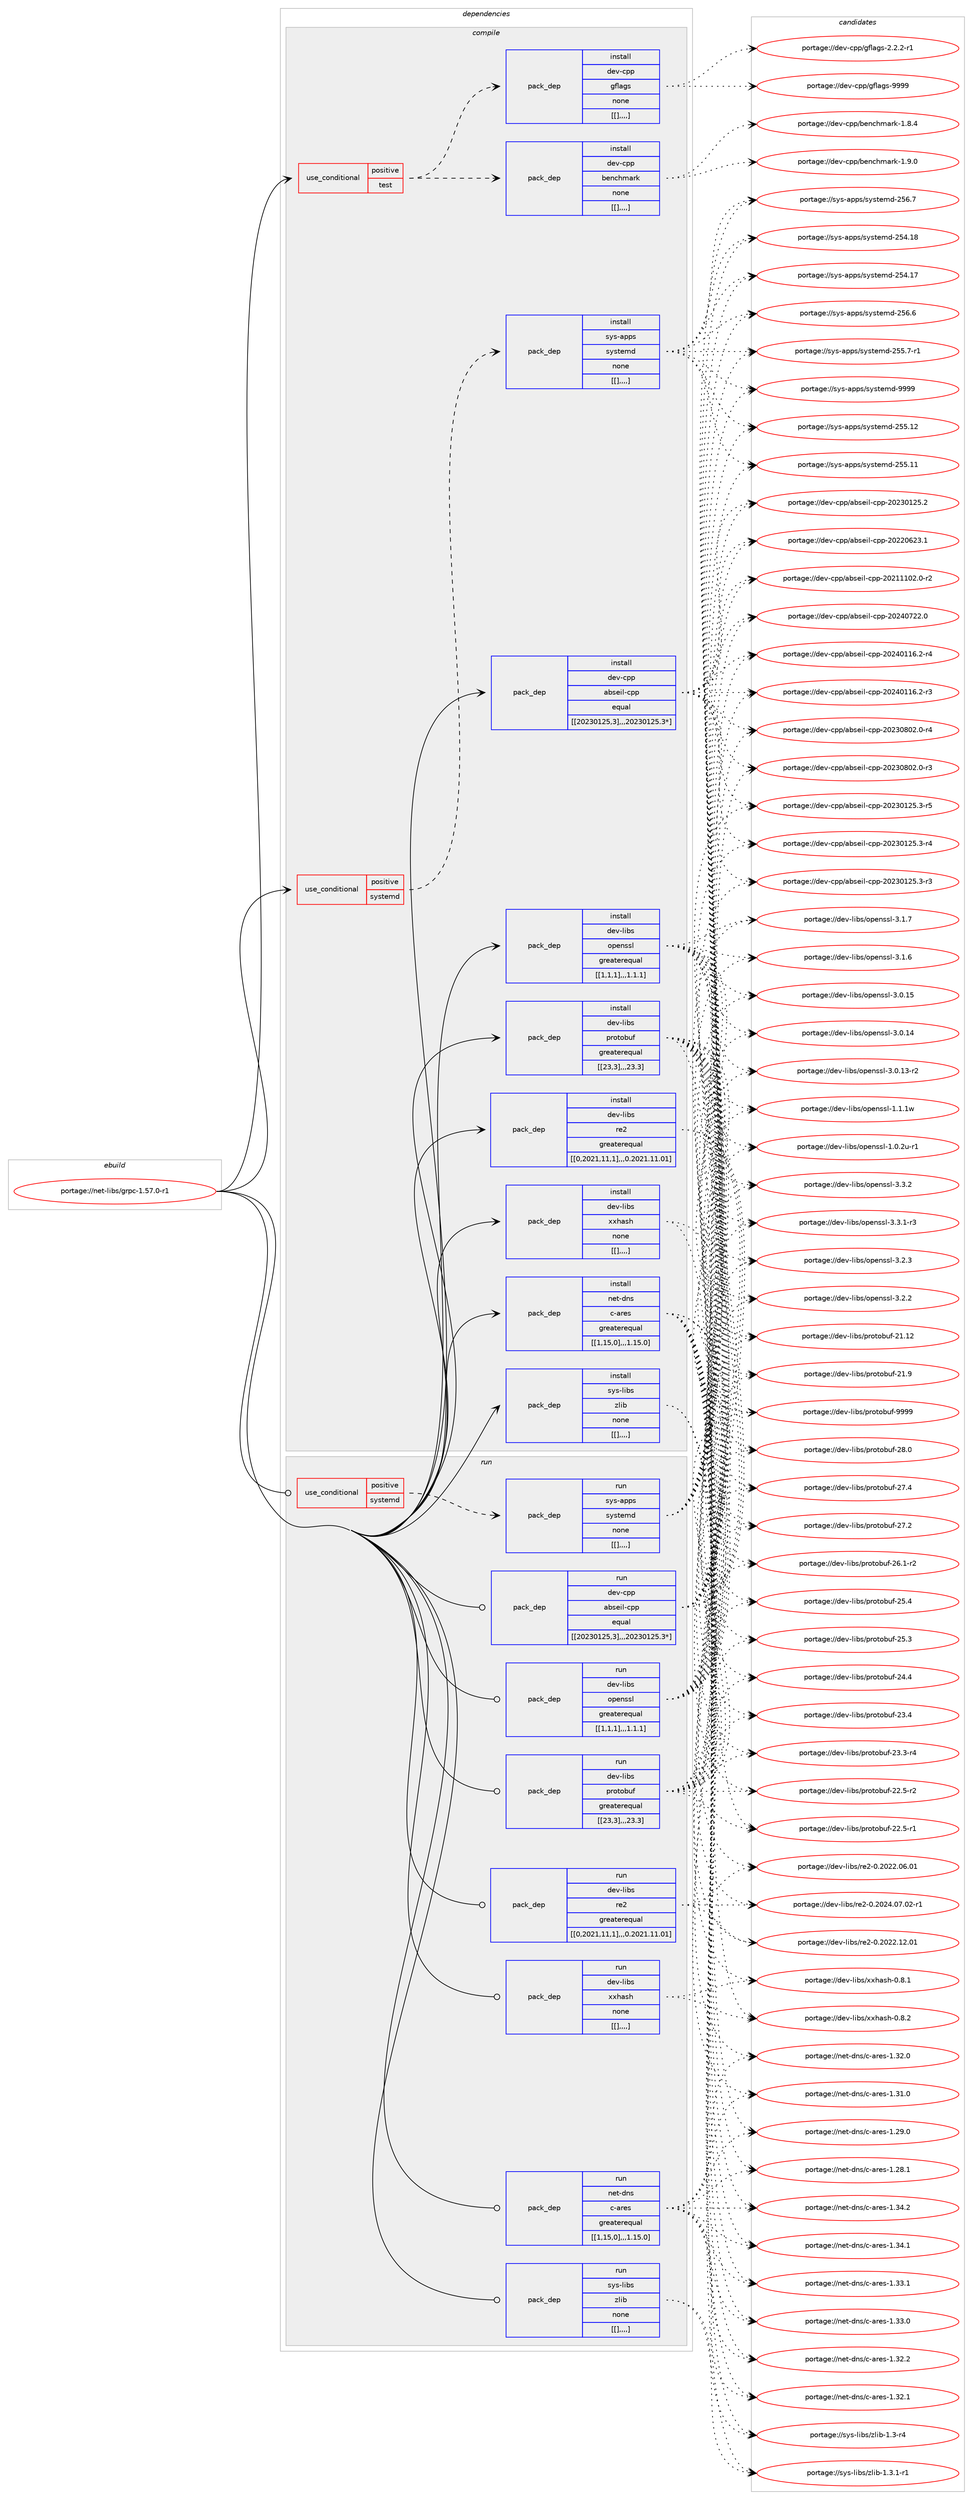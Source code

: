 digraph prolog {

# *************
# Graph options
# *************

newrank=true;
concentrate=true;
compound=true;
graph [rankdir=LR,fontname=Helvetica,fontsize=10,ranksep=1.5];#, ranksep=2.5, nodesep=0.2];
edge  [arrowhead=vee];
node  [fontname=Helvetica,fontsize=10];

# **********
# The ebuild
# **********

subgraph cluster_leftcol {
color=gray;
label=<<i>ebuild</i>>;
id [label="portage://net-libs/grpc-1.57.0-r1", color=red, width=4, href="../net-libs/grpc-1.57.0-r1.svg"];
}

# ****************
# The dependencies
# ****************

subgraph cluster_midcol {
color=gray;
label=<<i>dependencies</i>>;
subgraph cluster_compile {
fillcolor="#eeeeee";
style=filled;
label=<<i>compile</i>>;
subgraph cond100069 {
dependency382080 [label=<<TABLE BORDER="0" CELLBORDER="1" CELLSPACING="0" CELLPADDING="4"><TR><TD ROWSPAN="3" CELLPADDING="10">use_conditional</TD></TR><TR><TD>positive</TD></TR><TR><TD>systemd</TD></TR></TABLE>>, shape=none, color=red];
subgraph pack279091 {
dependency382136 [label=<<TABLE BORDER="0" CELLBORDER="1" CELLSPACING="0" CELLPADDING="4" WIDTH="220"><TR><TD ROWSPAN="6" CELLPADDING="30">pack_dep</TD></TR><TR><TD WIDTH="110">install</TD></TR><TR><TD>sys-apps</TD></TR><TR><TD>systemd</TD></TR><TR><TD>none</TD></TR><TR><TD>[[],,,,]</TD></TR></TABLE>>, shape=none, color=blue];
}
dependency382080:e -> dependency382136:w [weight=20,style="dashed",arrowhead="vee"];
}
id:e -> dependency382080:w [weight=20,style="solid",arrowhead="vee"];
subgraph cond100102 {
dependency382150 [label=<<TABLE BORDER="0" CELLBORDER="1" CELLSPACING="0" CELLPADDING="4"><TR><TD ROWSPAN="3" CELLPADDING="10">use_conditional</TD></TR><TR><TD>positive</TD></TR><TR><TD>test</TD></TR></TABLE>>, shape=none, color=red];
subgraph pack279125 {
dependency382181 [label=<<TABLE BORDER="0" CELLBORDER="1" CELLSPACING="0" CELLPADDING="4" WIDTH="220"><TR><TD ROWSPAN="6" CELLPADDING="30">pack_dep</TD></TR><TR><TD WIDTH="110">install</TD></TR><TR><TD>dev-cpp</TD></TR><TR><TD>benchmark</TD></TR><TR><TD>none</TD></TR><TR><TD>[[],,,,]</TD></TR></TABLE>>, shape=none, color=blue];
}
dependency382150:e -> dependency382181:w [weight=20,style="dashed",arrowhead="vee"];
subgraph pack279147 {
dependency382199 [label=<<TABLE BORDER="0" CELLBORDER="1" CELLSPACING="0" CELLPADDING="4" WIDTH="220"><TR><TD ROWSPAN="6" CELLPADDING="30">pack_dep</TD></TR><TR><TD WIDTH="110">install</TD></TR><TR><TD>dev-cpp</TD></TR><TR><TD>gflags</TD></TR><TR><TD>none</TD></TR><TR><TD>[[],,,,]</TD></TR></TABLE>>, shape=none, color=blue];
}
dependency382150:e -> dependency382199:w [weight=20,style="dashed",arrowhead="vee"];
}
id:e -> dependency382150:w [weight=20,style="solid",arrowhead="vee"];
subgraph pack279189 {
dependency382264 [label=<<TABLE BORDER="0" CELLBORDER="1" CELLSPACING="0" CELLPADDING="4" WIDTH="220"><TR><TD ROWSPAN="6" CELLPADDING="30">pack_dep</TD></TR><TR><TD WIDTH="110">install</TD></TR><TR><TD>dev-cpp</TD></TR><TR><TD>abseil-cpp</TD></TR><TR><TD>equal</TD></TR><TR><TD>[[20230125,3],,,20230125.3*]</TD></TR></TABLE>>, shape=none, color=blue];
}
id:e -> dependency382264:w [weight=20,style="solid",arrowhead="vee"];
subgraph pack279231 {
dependency382329 [label=<<TABLE BORDER="0" CELLBORDER="1" CELLSPACING="0" CELLPADDING="4" WIDTH="220"><TR><TD ROWSPAN="6" CELLPADDING="30">pack_dep</TD></TR><TR><TD WIDTH="110">install</TD></TR><TR><TD>dev-libs</TD></TR><TR><TD>openssl</TD></TR><TR><TD>greaterequal</TD></TR><TR><TD>[[1,1,1],,,1.1.1]</TD></TR></TABLE>>, shape=none, color=blue];
}
id:e -> dependency382329:w [weight=20,style="solid",arrowhead="vee"];
subgraph pack279257 {
dependency382349 [label=<<TABLE BORDER="0" CELLBORDER="1" CELLSPACING="0" CELLPADDING="4" WIDTH="220"><TR><TD ROWSPAN="6" CELLPADDING="30">pack_dep</TD></TR><TR><TD WIDTH="110">install</TD></TR><TR><TD>dev-libs</TD></TR><TR><TD>protobuf</TD></TR><TR><TD>greaterequal</TD></TR><TR><TD>[[23,3],,,23.3]</TD></TR></TABLE>>, shape=none, color=blue];
}
id:e -> dependency382349:w [weight=20,style="solid",arrowhead="vee"];
subgraph pack279260 {
dependency382353 [label=<<TABLE BORDER="0" CELLBORDER="1" CELLSPACING="0" CELLPADDING="4" WIDTH="220"><TR><TD ROWSPAN="6" CELLPADDING="30">pack_dep</TD></TR><TR><TD WIDTH="110">install</TD></TR><TR><TD>dev-libs</TD></TR><TR><TD>re2</TD></TR><TR><TD>greaterequal</TD></TR><TR><TD>[[0,2021,11,1],,,0.2021.11.01]</TD></TR></TABLE>>, shape=none, color=blue];
}
id:e -> dependency382353:w [weight=20,style="solid",arrowhead="vee"];
subgraph pack279275 {
dependency382378 [label=<<TABLE BORDER="0" CELLBORDER="1" CELLSPACING="0" CELLPADDING="4" WIDTH="220"><TR><TD ROWSPAN="6" CELLPADDING="30">pack_dep</TD></TR><TR><TD WIDTH="110">install</TD></TR><TR><TD>dev-libs</TD></TR><TR><TD>xxhash</TD></TR><TR><TD>none</TD></TR><TR><TD>[[],,,,]</TD></TR></TABLE>>, shape=none, color=blue];
}
id:e -> dependency382378:w [weight=20,style="solid",arrowhead="vee"];
subgraph pack279278 {
dependency382414 [label=<<TABLE BORDER="0" CELLBORDER="1" CELLSPACING="0" CELLPADDING="4" WIDTH="220"><TR><TD ROWSPAN="6" CELLPADDING="30">pack_dep</TD></TR><TR><TD WIDTH="110">install</TD></TR><TR><TD>net-dns</TD></TR><TR><TD>c-ares</TD></TR><TR><TD>greaterequal</TD></TR><TR><TD>[[1,15,0],,,1.15.0]</TD></TR></TABLE>>, shape=none, color=blue];
}
id:e -> dependency382414:w [weight=20,style="solid",arrowhead="vee"];
subgraph pack279306 {
dependency382463 [label=<<TABLE BORDER="0" CELLBORDER="1" CELLSPACING="0" CELLPADDING="4" WIDTH="220"><TR><TD ROWSPAN="6" CELLPADDING="30">pack_dep</TD></TR><TR><TD WIDTH="110">install</TD></TR><TR><TD>sys-libs</TD></TR><TR><TD>zlib</TD></TR><TR><TD>none</TD></TR><TR><TD>[[],,,,]</TD></TR></TABLE>>, shape=none, color=blue];
}
id:e -> dependency382463:w [weight=20,style="solid",arrowhead="vee"];
}
subgraph cluster_compileandrun {
fillcolor="#eeeeee";
style=filled;
label=<<i>compile and run</i>>;
}
subgraph cluster_run {
fillcolor="#eeeeee";
style=filled;
label=<<i>run</i>>;
subgraph cond100226 {
dependency382568 [label=<<TABLE BORDER="0" CELLBORDER="1" CELLSPACING="0" CELLPADDING="4"><TR><TD ROWSPAN="3" CELLPADDING="10">use_conditional</TD></TR><TR><TD>positive</TD></TR><TR><TD>systemd</TD></TR></TABLE>>, shape=none, color=red];
subgraph pack279409 {
dependency382571 [label=<<TABLE BORDER="0" CELLBORDER="1" CELLSPACING="0" CELLPADDING="4" WIDTH="220"><TR><TD ROWSPAN="6" CELLPADDING="30">pack_dep</TD></TR><TR><TD WIDTH="110">run</TD></TR><TR><TD>sys-apps</TD></TR><TR><TD>systemd</TD></TR><TR><TD>none</TD></TR><TR><TD>[[],,,,]</TD></TR></TABLE>>, shape=none, color=blue];
}
dependency382568:e -> dependency382571:w [weight=20,style="dashed",arrowhead="vee"];
}
id:e -> dependency382568:w [weight=20,style="solid",arrowhead="odot"];
subgraph pack279412 {
dependency382577 [label=<<TABLE BORDER="0" CELLBORDER="1" CELLSPACING="0" CELLPADDING="4" WIDTH="220"><TR><TD ROWSPAN="6" CELLPADDING="30">pack_dep</TD></TR><TR><TD WIDTH="110">run</TD></TR><TR><TD>dev-cpp</TD></TR><TR><TD>abseil-cpp</TD></TR><TR><TD>equal</TD></TR><TR><TD>[[20230125,3],,,20230125.3*]</TD></TR></TABLE>>, shape=none, color=blue];
}
id:e -> dependency382577:w [weight=20,style="solid",arrowhead="odot"];
subgraph pack279425 {
dependency382612 [label=<<TABLE BORDER="0" CELLBORDER="1" CELLSPACING="0" CELLPADDING="4" WIDTH="220"><TR><TD ROWSPAN="6" CELLPADDING="30">pack_dep</TD></TR><TR><TD WIDTH="110">run</TD></TR><TR><TD>dev-libs</TD></TR><TR><TD>openssl</TD></TR><TR><TD>greaterequal</TD></TR><TR><TD>[[1,1,1],,,1.1.1]</TD></TR></TABLE>>, shape=none, color=blue];
}
id:e -> dependency382612:w [weight=20,style="solid",arrowhead="odot"];
subgraph pack279453 {
dependency382635 [label=<<TABLE BORDER="0" CELLBORDER="1" CELLSPACING="0" CELLPADDING="4" WIDTH="220"><TR><TD ROWSPAN="6" CELLPADDING="30">pack_dep</TD></TR><TR><TD WIDTH="110">run</TD></TR><TR><TD>dev-libs</TD></TR><TR><TD>protobuf</TD></TR><TR><TD>greaterequal</TD></TR><TR><TD>[[23,3],,,23.3]</TD></TR></TABLE>>, shape=none, color=blue];
}
id:e -> dependency382635:w [weight=20,style="solid",arrowhead="odot"];
subgraph pack279476 {
dependency382696 [label=<<TABLE BORDER="0" CELLBORDER="1" CELLSPACING="0" CELLPADDING="4" WIDTH="220"><TR><TD ROWSPAN="6" CELLPADDING="30">pack_dep</TD></TR><TR><TD WIDTH="110">run</TD></TR><TR><TD>dev-libs</TD></TR><TR><TD>re2</TD></TR><TR><TD>greaterequal</TD></TR><TR><TD>[[0,2021,11,1],,,0.2021.11.01]</TD></TR></TABLE>>, shape=none, color=blue];
}
id:e -> dependency382696:w [weight=20,style="solid",arrowhead="odot"];
subgraph pack279511 {
dependency382733 [label=<<TABLE BORDER="0" CELLBORDER="1" CELLSPACING="0" CELLPADDING="4" WIDTH="220"><TR><TD ROWSPAN="6" CELLPADDING="30">pack_dep</TD></TR><TR><TD WIDTH="110">run</TD></TR><TR><TD>dev-libs</TD></TR><TR><TD>xxhash</TD></TR><TR><TD>none</TD></TR><TR><TD>[[],,,,]</TD></TR></TABLE>>, shape=none, color=blue];
}
id:e -> dependency382733:w [weight=20,style="solid",arrowhead="odot"];
subgraph pack279550 {
dependency382806 [label=<<TABLE BORDER="0" CELLBORDER="1" CELLSPACING="0" CELLPADDING="4" WIDTH="220"><TR><TD ROWSPAN="6" CELLPADDING="30">pack_dep</TD></TR><TR><TD WIDTH="110">run</TD></TR><TR><TD>net-dns</TD></TR><TR><TD>c-ares</TD></TR><TR><TD>greaterequal</TD></TR><TR><TD>[[1,15,0],,,1.15.0]</TD></TR></TABLE>>, shape=none, color=blue];
}
id:e -> dependency382806:w [weight=20,style="solid",arrowhead="odot"];
subgraph pack279588 {
dependency382843 [label=<<TABLE BORDER="0" CELLBORDER="1" CELLSPACING="0" CELLPADDING="4" WIDTH="220"><TR><TD ROWSPAN="6" CELLPADDING="30">pack_dep</TD></TR><TR><TD WIDTH="110">run</TD></TR><TR><TD>sys-libs</TD></TR><TR><TD>zlib</TD></TR><TR><TD>none</TD></TR><TR><TD>[[],,,,]</TD></TR></TABLE>>, shape=none, color=blue];
}
id:e -> dependency382843:w [weight=20,style="solid",arrowhead="odot"];
}
}

# **************
# The candidates
# **************

subgraph cluster_choices {
rank=same;
color=gray;
label=<<i>candidates</i>>;

subgraph choice278435 {
color=black;
nodesep=1;
choice1151211154597112112115471151211151161011091004557575757 [label="portage://sys-apps/systemd-9999", color=red, width=4,href="../sys-apps/systemd-9999.svg"];
choice115121115459711211211547115121115116101109100455053544655 [label="portage://sys-apps/systemd-256.7", color=red, width=4,href="../sys-apps/systemd-256.7.svg"];
choice115121115459711211211547115121115116101109100455053544654 [label="portage://sys-apps/systemd-256.6", color=red, width=4,href="../sys-apps/systemd-256.6.svg"];
choice11512111545971121121154711512111511610110910045505353464950 [label="portage://sys-apps/systemd-255.12", color=red, width=4,href="../sys-apps/systemd-255.12.svg"];
choice11512111545971121121154711512111511610110910045505353464949 [label="portage://sys-apps/systemd-255.11", color=red, width=4,href="../sys-apps/systemd-255.11.svg"];
choice1151211154597112112115471151211151161011091004550535346554511449 [label="portage://sys-apps/systemd-255.7-r1", color=red, width=4,href="../sys-apps/systemd-255.7-r1.svg"];
choice11512111545971121121154711512111511610110910045505352464956 [label="portage://sys-apps/systemd-254.18", color=red, width=4,href="../sys-apps/systemd-254.18.svg"];
choice11512111545971121121154711512111511610110910045505352464955 [label="portage://sys-apps/systemd-254.17", color=red, width=4,href="../sys-apps/systemd-254.17.svg"];
dependency382136:e -> choice1151211154597112112115471151211151161011091004557575757:w [style=dotted,weight="100"];
dependency382136:e -> choice115121115459711211211547115121115116101109100455053544655:w [style=dotted,weight="100"];
dependency382136:e -> choice115121115459711211211547115121115116101109100455053544654:w [style=dotted,weight="100"];
dependency382136:e -> choice11512111545971121121154711512111511610110910045505353464950:w [style=dotted,weight="100"];
dependency382136:e -> choice11512111545971121121154711512111511610110910045505353464949:w [style=dotted,weight="100"];
dependency382136:e -> choice1151211154597112112115471151211151161011091004550535346554511449:w [style=dotted,weight="100"];
dependency382136:e -> choice11512111545971121121154711512111511610110910045505352464956:w [style=dotted,weight="100"];
dependency382136:e -> choice11512111545971121121154711512111511610110910045505352464955:w [style=dotted,weight="100"];
}
subgraph choice278501 {
color=black;
nodesep=1;
choice100101118459911211247981011109910410997114107454946574648 [label="portage://dev-cpp/benchmark-1.9.0", color=red, width=4,href="../dev-cpp/benchmark-1.9.0.svg"];
choice100101118459911211247981011109910410997114107454946564652 [label="portage://dev-cpp/benchmark-1.8.4", color=red, width=4,href="../dev-cpp/benchmark-1.8.4.svg"];
dependency382181:e -> choice100101118459911211247981011109910410997114107454946574648:w [style=dotted,weight="100"];
dependency382181:e -> choice100101118459911211247981011109910410997114107454946564652:w [style=dotted,weight="100"];
}
subgraph choice278518 {
color=black;
nodesep=1;
choice100101118459911211247103102108971031154557575757 [label="portage://dev-cpp/gflags-9999", color=red, width=4,href="../dev-cpp/gflags-9999.svg"];
choice100101118459911211247103102108971031154550465046504511449 [label="portage://dev-cpp/gflags-2.2.2-r1", color=red, width=4,href="../dev-cpp/gflags-2.2.2-r1.svg"];
dependency382199:e -> choice100101118459911211247103102108971031154557575757:w [style=dotted,weight="100"];
dependency382199:e -> choice100101118459911211247103102108971031154550465046504511449:w [style=dotted,weight="100"];
}
subgraph choice278523 {
color=black;
nodesep=1;
choice100101118459911211247979811510110510845991121124550485052485550504648 [label="portage://dev-cpp/abseil-cpp-20240722.0", color=red, width=4,href="../dev-cpp/abseil-cpp-20240722.0.svg"];
choice1001011184599112112479798115101105108459911211245504850524849495446504511452 [label="portage://dev-cpp/abseil-cpp-20240116.2-r4", color=red, width=4,href="../dev-cpp/abseil-cpp-20240116.2-r4.svg"];
choice1001011184599112112479798115101105108459911211245504850524849495446504511451 [label="portage://dev-cpp/abseil-cpp-20240116.2-r3", color=red, width=4,href="../dev-cpp/abseil-cpp-20240116.2-r3.svg"];
choice1001011184599112112479798115101105108459911211245504850514856485046484511452 [label="portage://dev-cpp/abseil-cpp-20230802.0-r4", color=red, width=4,href="../dev-cpp/abseil-cpp-20230802.0-r4.svg"];
choice1001011184599112112479798115101105108459911211245504850514856485046484511451 [label="portage://dev-cpp/abseil-cpp-20230802.0-r3", color=red, width=4,href="../dev-cpp/abseil-cpp-20230802.0-r3.svg"];
choice1001011184599112112479798115101105108459911211245504850514849505346514511453 [label="portage://dev-cpp/abseil-cpp-20230125.3-r5", color=red, width=4,href="../dev-cpp/abseil-cpp-20230125.3-r5.svg"];
choice1001011184599112112479798115101105108459911211245504850514849505346514511452 [label="portage://dev-cpp/abseil-cpp-20230125.3-r4", color=red, width=4,href="../dev-cpp/abseil-cpp-20230125.3-r4.svg"];
choice1001011184599112112479798115101105108459911211245504850514849505346514511451 [label="portage://dev-cpp/abseil-cpp-20230125.3-r3", color=red, width=4,href="../dev-cpp/abseil-cpp-20230125.3-r3.svg"];
choice100101118459911211247979811510110510845991121124550485051484950534650 [label="portage://dev-cpp/abseil-cpp-20230125.2", color=red, width=4,href="../dev-cpp/abseil-cpp-20230125.2.svg"];
choice100101118459911211247979811510110510845991121124550485050485450514649 [label="portage://dev-cpp/abseil-cpp-20220623.1", color=red, width=4,href="../dev-cpp/abseil-cpp-20220623.1.svg"];
choice1001011184599112112479798115101105108459911211245504850494949485046484511450 [label="portage://dev-cpp/abseil-cpp-20211102.0-r2", color=red, width=4,href="../dev-cpp/abseil-cpp-20211102.0-r2.svg"];
dependency382264:e -> choice100101118459911211247979811510110510845991121124550485052485550504648:w [style=dotted,weight="100"];
dependency382264:e -> choice1001011184599112112479798115101105108459911211245504850524849495446504511452:w [style=dotted,weight="100"];
dependency382264:e -> choice1001011184599112112479798115101105108459911211245504850524849495446504511451:w [style=dotted,weight="100"];
dependency382264:e -> choice1001011184599112112479798115101105108459911211245504850514856485046484511452:w [style=dotted,weight="100"];
dependency382264:e -> choice1001011184599112112479798115101105108459911211245504850514856485046484511451:w [style=dotted,weight="100"];
dependency382264:e -> choice1001011184599112112479798115101105108459911211245504850514849505346514511453:w [style=dotted,weight="100"];
dependency382264:e -> choice1001011184599112112479798115101105108459911211245504850514849505346514511452:w [style=dotted,weight="100"];
dependency382264:e -> choice1001011184599112112479798115101105108459911211245504850514849505346514511451:w [style=dotted,weight="100"];
dependency382264:e -> choice100101118459911211247979811510110510845991121124550485051484950534650:w [style=dotted,weight="100"];
dependency382264:e -> choice100101118459911211247979811510110510845991121124550485050485450514649:w [style=dotted,weight="100"];
dependency382264:e -> choice1001011184599112112479798115101105108459911211245504850494949485046484511450:w [style=dotted,weight="100"];
}
subgraph choice278634 {
color=black;
nodesep=1;
choice100101118451081059811547111112101110115115108455146514650 [label="portage://dev-libs/openssl-3.3.2", color=red, width=4,href="../dev-libs/openssl-3.3.2.svg"];
choice1001011184510810598115471111121011101151151084551465146494511451 [label="portage://dev-libs/openssl-3.3.1-r3", color=red, width=4,href="../dev-libs/openssl-3.3.1-r3.svg"];
choice100101118451081059811547111112101110115115108455146504651 [label="portage://dev-libs/openssl-3.2.3", color=red, width=4,href="../dev-libs/openssl-3.2.3.svg"];
choice100101118451081059811547111112101110115115108455146504650 [label="portage://dev-libs/openssl-3.2.2", color=red, width=4,href="../dev-libs/openssl-3.2.2.svg"];
choice100101118451081059811547111112101110115115108455146494655 [label="portage://dev-libs/openssl-3.1.7", color=red, width=4,href="../dev-libs/openssl-3.1.7.svg"];
choice100101118451081059811547111112101110115115108455146494654 [label="portage://dev-libs/openssl-3.1.6", color=red, width=4,href="../dev-libs/openssl-3.1.6.svg"];
choice10010111845108105981154711111210111011511510845514648464953 [label="portage://dev-libs/openssl-3.0.15", color=red, width=4,href="../dev-libs/openssl-3.0.15.svg"];
choice10010111845108105981154711111210111011511510845514648464952 [label="portage://dev-libs/openssl-3.0.14", color=red, width=4,href="../dev-libs/openssl-3.0.14.svg"];
choice100101118451081059811547111112101110115115108455146484649514511450 [label="portage://dev-libs/openssl-3.0.13-r2", color=red, width=4,href="../dev-libs/openssl-3.0.13-r2.svg"];
choice100101118451081059811547111112101110115115108454946494649119 [label="portage://dev-libs/openssl-1.1.1w", color=red, width=4,href="../dev-libs/openssl-1.1.1w.svg"];
choice1001011184510810598115471111121011101151151084549464846501174511449 [label="portage://dev-libs/openssl-1.0.2u-r1", color=red, width=4,href="../dev-libs/openssl-1.0.2u-r1.svg"];
dependency382329:e -> choice100101118451081059811547111112101110115115108455146514650:w [style=dotted,weight="100"];
dependency382329:e -> choice1001011184510810598115471111121011101151151084551465146494511451:w [style=dotted,weight="100"];
dependency382329:e -> choice100101118451081059811547111112101110115115108455146504651:w [style=dotted,weight="100"];
dependency382329:e -> choice100101118451081059811547111112101110115115108455146504650:w [style=dotted,weight="100"];
dependency382329:e -> choice100101118451081059811547111112101110115115108455146494655:w [style=dotted,weight="100"];
dependency382329:e -> choice100101118451081059811547111112101110115115108455146494654:w [style=dotted,weight="100"];
dependency382329:e -> choice10010111845108105981154711111210111011511510845514648464953:w [style=dotted,weight="100"];
dependency382329:e -> choice10010111845108105981154711111210111011511510845514648464952:w [style=dotted,weight="100"];
dependency382329:e -> choice100101118451081059811547111112101110115115108455146484649514511450:w [style=dotted,weight="100"];
dependency382329:e -> choice100101118451081059811547111112101110115115108454946494649119:w [style=dotted,weight="100"];
dependency382329:e -> choice1001011184510810598115471111121011101151151084549464846501174511449:w [style=dotted,weight="100"];
}
subgraph choice278669 {
color=black;
nodesep=1;
choice100101118451081059811547112114111116111981171024557575757 [label="portage://dev-libs/protobuf-9999", color=red, width=4,href="../dev-libs/protobuf-9999.svg"];
choice100101118451081059811547112114111116111981171024550564648 [label="portage://dev-libs/protobuf-28.0", color=red, width=4,href="../dev-libs/protobuf-28.0.svg"];
choice100101118451081059811547112114111116111981171024550554652 [label="portage://dev-libs/protobuf-27.4", color=red, width=4,href="../dev-libs/protobuf-27.4.svg"];
choice100101118451081059811547112114111116111981171024550554650 [label="portage://dev-libs/protobuf-27.2", color=red, width=4,href="../dev-libs/protobuf-27.2.svg"];
choice1001011184510810598115471121141111161119811710245505446494511450 [label="portage://dev-libs/protobuf-26.1-r2", color=red, width=4,href="../dev-libs/protobuf-26.1-r2.svg"];
choice100101118451081059811547112114111116111981171024550534652 [label="portage://dev-libs/protobuf-25.4", color=red, width=4,href="../dev-libs/protobuf-25.4.svg"];
choice100101118451081059811547112114111116111981171024550534651 [label="portage://dev-libs/protobuf-25.3", color=red, width=4,href="../dev-libs/protobuf-25.3.svg"];
choice100101118451081059811547112114111116111981171024550524652 [label="portage://dev-libs/protobuf-24.4", color=red, width=4,href="../dev-libs/protobuf-24.4.svg"];
choice100101118451081059811547112114111116111981171024550514652 [label="portage://dev-libs/protobuf-23.4", color=red, width=4,href="../dev-libs/protobuf-23.4.svg"];
choice1001011184510810598115471121141111161119811710245505146514511452 [label="portage://dev-libs/protobuf-23.3-r4", color=red, width=4,href="../dev-libs/protobuf-23.3-r4.svg"];
choice1001011184510810598115471121141111161119811710245505046534511450 [label="portage://dev-libs/protobuf-22.5-r2", color=red, width=4,href="../dev-libs/protobuf-22.5-r2.svg"];
choice1001011184510810598115471121141111161119811710245505046534511449 [label="portage://dev-libs/protobuf-22.5-r1", color=red, width=4,href="../dev-libs/protobuf-22.5-r1.svg"];
choice10010111845108105981154711211411111611198117102455049464950 [label="portage://dev-libs/protobuf-21.12", color=red, width=4,href="../dev-libs/protobuf-21.12.svg"];
choice100101118451081059811547112114111116111981171024550494657 [label="portage://dev-libs/protobuf-21.9", color=red, width=4,href="../dev-libs/protobuf-21.9.svg"];
dependency382349:e -> choice100101118451081059811547112114111116111981171024557575757:w [style=dotted,weight="100"];
dependency382349:e -> choice100101118451081059811547112114111116111981171024550564648:w [style=dotted,weight="100"];
dependency382349:e -> choice100101118451081059811547112114111116111981171024550554652:w [style=dotted,weight="100"];
dependency382349:e -> choice100101118451081059811547112114111116111981171024550554650:w [style=dotted,weight="100"];
dependency382349:e -> choice1001011184510810598115471121141111161119811710245505446494511450:w [style=dotted,weight="100"];
dependency382349:e -> choice100101118451081059811547112114111116111981171024550534652:w [style=dotted,weight="100"];
dependency382349:e -> choice100101118451081059811547112114111116111981171024550534651:w [style=dotted,weight="100"];
dependency382349:e -> choice100101118451081059811547112114111116111981171024550524652:w [style=dotted,weight="100"];
dependency382349:e -> choice100101118451081059811547112114111116111981171024550514652:w [style=dotted,weight="100"];
dependency382349:e -> choice1001011184510810598115471121141111161119811710245505146514511452:w [style=dotted,weight="100"];
dependency382349:e -> choice1001011184510810598115471121141111161119811710245505046534511450:w [style=dotted,weight="100"];
dependency382349:e -> choice1001011184510810598115471121141111161119811710245505046534511449:w [style=dotted,weight="100"];
dependency382349:e -> choice10010111845108105981154711211411111611198117102455049464950:w [style=dotted,weight="100"];
dependency382349:e -> choice100101118451081059811547112114111116111981171024550494657:w [style=dotted,weight="100"];
}
subgraph choice278698 {
color=black;
nodesep=1;
choice10010111845108105981154711410150454846504850524648554648504511449 [label="portage://dev-libs/re2-0.2024.07.02-r1", color=red, width=4,href="../dev-libs/re2-0.2024.07.02-r1.svg"];
choice1001011184510810598115471141015045484650485050464950464849 [label="portage://dev-libs/re2-0.2022.12.01", color=red, width=4,href="../dev-libs/re2-0.2022.12.01.svg"];
choice1001011184510810598115471141015045484650485050464854464849 [label="portage://dev-libs/re2-0.2022.06.01", color=red, width=4,href="../dev-libs/re2-0.2022.06.01.svg"];
dependency382353:e -> choice10010111845108105981154711410150454846504850524648554648504511449:w [style=dotted,weight="100"];
dependency382353:e -> choice1001011184510810598115471141015045484650485050464950464849:w [style=dotted,weight="100"];
dependency382353:e -> choice1001011184510810598115471141015045484650485050464854464849:w [style=dotted,weight="100"];
}
subgraph choice278711 {
color=black;
nodesep=1;
choice10010111845108105981154712012010497115104454846564650 [label="portage://dev-libs/xxhash-0.8.2", color=red, width=4,href="../dev-libs/xxhash-0.8.2.svg"];
choice10010111845108105981154712012010497115104454846564649 [label="portage://dev-libs/xxhash-0.8.1", color=red, width=4,href="../dev-libs/xxhash-0.8.1.svg"];
dependency382378:e -> choice10010111845108105981154712012010497115104454846564650:w [style=dotted,weight="100"];
dependency382378:e -> choice10010111845108105981154712012010497115104454846564649:w [style=dotted,weight="100"];
}
subgraph choice278737 {
color=black;
nodesep=1;
choice110101116451001101154799459711410111545494651524650 [label="portage://net-dns/c-ares-1.34.2", color=red, width=4,href="../net-dns/c-ares-1.34.2.svg"];
choice110101116451001101154799459711410111545494651524649 [label="portage://net-dns/c-ares-1.34.1", color=red, width=4,href="../net-dns/c-ares-1.34.1.svg"];
choice110101116451001101154799459711410111545494651514649 [label="portage://net-dns/c-ares-1.33.1", color=red, width=4,href="../net-dns/c-ares-1.33.1.svg"];
choice110101116451001101154799459711410111545494651514648 [label="portage://net-dns/c-ares-1.33.0", color=red, width=4,href="../net-dns/c-ares-1.33.0.svg"];
choice110101116451001101154799459711410111545494651504650 [label="portage://net-dns/c-ares-1.32.2", color=red, width=4,href="../net-dns/c-ares-1.32.2.svg"];
choice110101116451001101154799459711410111545494651504649 [label="portage://net-dns/c-ares-1.32.1", color=red, width=4,href="../net-dns/c-ares-1.32.1.svg"];
choice110101116451001101154799459711410111545494651504648 [label="portage://net-dns/c-ares-1.32.0", color=red, width=4,href="../net-dns/c-ares-1.32.0.svg"];
choice110101116451001101154799459711410111545494651494648 [label="portage://net-dns/c-ares-1.31.0", color=red, width=4,href="../net-dns/c-ares-1.31.0.svg"];
choice110101116451001101154799459711410111545494650574648 [label="portage://net-dns/c-ares-1.29.0", color=red, width=4,href="../net-dns/c-ares-1.29.0.svg"];
choice110101116451001101154799459711410111545494650564649 [label="portage://net-dns/c-ares-1.28.1", color=red, width=4,href="../net-dns/c-ares-1.28.1.svg"];
dependency382414:e -> choice110101116451001101154799459711410111545494651524650:w [style=dotted,weight="100"];
dependency382414:e -> choice110101116451001101154799459711410111545494651524649:w [style=dotted,weight="100"];
dependency382414:e -> choice110101116451001101154799459711410111545494651514649:w [style=dotted,weight="100"];
dependency382414:e -> choice110101116451001101154799459711410111545494651514648:w [style=dotted,weight="100"];
dependency382414:e -> choice110101116451001101154799459711410111545494651504650:w [style=dotted,weight="100"];
dependency382414:e -> choice110101116451001101154799459711410111545494651504649:w [style=dotted,weight="100"];
dependency382414:e -> choice110101116451001101154799459711410111545494651504648:w [style=dotted,weight="100"];
dependency382414:e -> choice110101116451001101154799459711410111545494651494648:w [style=dotted,weight="100"];
dependency382414:e -> choice110101116451001101154799459711410111545494650574648:w [style=dotted,weight="100"];
dependency382414:e -> choice110101116451001101154799459711410111545494650564649:w [style=dotted,weight="100"];
}
subgraph choice278754 {
color=black;
nodesep=1;
choice115121115451081059811547122108105984549465146494511449 [label="portage://sys-libs/zlib-1.3.1-r1", color=red, width=4,href="../sys-libs/zlib-1.3.1-r1.svg"];
choice11512111545108105981154712210810598454946514511452 [label="portage://sys-libs/zlib-1.3-r4", color=red, width=4,href="../sys-libs/zlib-1.3-r4.svg"];
dependency382463:e -> choice115121115451081059811547122108105984549465146494511449:w [style=dotted,weight="100"];
dependency382463:e -> choice11512111545108105981154712210810598454946514511452:w [style=dotted,weight="100"];
}
subgraph choice278768 {
color=black;
nodesep=1;
choice1151211154597112112115471151211151161011091004557575757 [label="portage://sys-apps/systemd-9999", color=red, width=4,href="../sys-apps/systemd-9999.svg"];
choice115121115459711211211547115121115116101109100455053544655 [label="portage://sys-apps/systemd-256.7", color=red, width=4,href="../sys-apps/systemd-256.7.svg"];
choice115121115459711211211547115121115116101109100455053544654 [label="portage://sys-apps/systemd-256.6", color=red, width=4,href="../sys-apps/systemd-256.6.svg"];
choice11512111545971121121154711512111511610110910045505353464950 [label="portage://sys-apps/systemd-255.12", color=red, width=4,href="../sys-apps/systemd-255.12.svg"];
choice11512111545971121121154711512111511610110910045505353464949 [label="portage://sys-apps/systemd-255.11", color=red, width=4,href="../sys-apps/systemd-255.11.svg"];
choice1151211154597112112115471151211151161011091004550535346554511449 [label="portage://sys-apps/systemd-255.7-r1", color=red, width=4,href="../sys-apps/systemd-255.7-r1.svg"];
choice11512111545971121121154711512111511610110910045505352464956 [label="portage://sys-apps/systemd-254.18", color=red, width=4,href="../sys-apps/systemd-254.18.svg"];
choice11512111545971121121154711512111511610110910045505352464955 [label="portage://sys-apps/systemd-254.17", color=red, width=4,href="../sys-apps/systemd-254.17.svg"];
dependency382571:e -> choice1151211154597112112115471151211151161011091004557575757:w [style=dotted,weight="100"];
dependency382571:e -> choice115121115459711211211547115121115116101109100455053544655:w [style=dotted,weight="100"];
dependency382571:e -> choice115121115459711211211547115121115116101109100455053544654:w [style=dotted,weight="100"];
dependency382571:e -> choice11512111545971121121154711512111511610110910045505353464950:w [style=dotted,weight="100"];
dependency382571:e -> choice11512111545971121121154711512111511610110910045505353464949:w [style=dotted,weight="100"];
dependency382571:e -> choice1151211154597112112115471151211151161011091004550535346554511449:w [style=dotted,weight="100"];
dependency382571:e -> choice11512111545971121121154711512111511610110910045505352464956:w [style=dotted,weight="100"];
dependency382571:e -> choice11512111545971121121154711512111511610110910045505352464955:w [style=dotted,weight="100"];
}
subgraph choice278776 {
color=black;
nodesep=1;
choice100101118459911211247979811510110510845991121124550485052485550504648 [label="portage://dev-cpp/abseil-cpp-20240722.0", color=red, width=4,href="../dev-cpp/abseil-cpp-20240722.0.svg"];
choice1001011184599112112479798115101105108459911211245504850524849495446504511452 [label="portage://dev-cpp/abseil-cpp-20240116.2-r4", color=red, width=4,href="../dev-cpp/abseil-cpp-20240116.2-r4.svg"];
choice1001011184599112112479798115101105108459911211245504850524849495446504511451 [label="portage://dev-cpp/abseil-cpp-20240116.2-r3", color=red, width=4,href="../dev-cpp/abseil-cpp-20240116.2-r3.svg"];
choice1001011184599112112479798115101105108459911211245504850514856485046484511452 [label="portage://dev-cpp/abseil-cpp-20230802.0-r4", color=red, width=4,href="../dev-cpp/abseil-cpp-20230802.0-r4.svg"];
choice1001011184599112112479798115101105108459911211245504850514856485046484511451 [label="portage://dev-cpp/abseil-cpp-20230802.0-r3", color=red, width=4,href="../dev-cpp/abseil-cpp-20230802.0-r3.svg"];
choice1001011184599112112479798115101105108459911211245504850514849505346514511453 [label="portage://dev-cpp/abseil-cpp-20230125.3-r5", color=red, width=4,href="../dev-cpp/abseil-cpp-20230125.3-r5.svg"];
choice1001011184599112112479798115101105108459911211245504850514849505346514511452 [label="portage://dev-cpp/abseil-cpp-20230125.3-r4", color=red, width=4,href="../dev-cpp/abseil-cpp-20230125.3-r4.svg"];
choice1001011184599112112479798115101105108459911211245504850514849505346514511451 [label="portage://dev-cpp/abseil-cpp-20230125.3-r3", color=red, width=4,href="../dev-cpp/abseil-cpp-20230125.3-r3.svg"];
choice100101118459911211247979811510110510845991121124550485051484950534650 [label="portage://dev-cpp/abseil-cpp-20230125.2", color=red, width=4,href="../dev-cpp/abseil-cpp-20230125.2.svg"];
choice100101118459911211247979811510110510845991121124550485050485450514649 [label="portage://dev-cpp/abseil-cpp-20220623.1", color=red, width=4,href="../dev-cpp/abseil-cpp-20220623.1.svg"];
choice1001011184599112112479798115101105108459911211245504850494949485046484511450 [label="portage://dev-cpp/abseil-cpp-20211102.0-r2", color=red, width=4,href="../dev-cpp/abseil-cpp-20211102.0-r2.svg"];
dependency382577:e -> choice100101118459911211247979811510110510845991121124550485052485550504648:w [style=dotted,weight="100"];
dependency382577:e -> choice1001011184599112112479798115101105108459911211245504850524849495446504511452:w [style=dotted,weight="100"];
dependency382577:e -> choice1001011184599112112479798115101105108459911211245504850524849495446504511451:w [style=dotted,weight="100"];
dependency382577:e -> choice1001011184599112112479798115101105108459911211245504850514856485046484511452:w [style=dotted,weight="100"];
dependency382577:e -> choice1001011184599112112479798115101105108459911211245504850514856485046484511451:w [style=dotted,weight="100"];
dependency382577:e -> choice1001011184599112112479798115101105108459911211245504850514849505346514511453:w [style=dotted,weight="100"];
dependency382577:e -> choice1001011184599112112479798115101105108459911211245504850514849505346514511452:w [style=dotted,weight="100"];
dependency382577:e -> choice1001011184599112112479798115101105108459911211245504850514849505346514511451:w [style=dotted,weight="100"];
dependency382577:e -> choice100101118459911211247979811510110510845991121124550485051484950534650:w [style=dotted,weight="100"];
dependency382577:e -> choice100101118459911211247979811510110510845991121124550485050485450514649:w [style=dotted,weight="100"];
dependency382577:e -> choice1001011184599112112479798115101105108459911211245504850494949485046484511450:w [style=dotted,weight="100"];
}
subgraph choice278792 {
color=black;
nodesep=1;
choice100101118451081059811547111112101110115115108455146514650 [label="portage://dev-libs/openssl-3.3.2", color=red, width=4,href="../dev-libs/openssl-3.3.2.svg"];
choice1001011184510810598115471111121011101151151084551465146494511451 [label="portage://dev-libs/openssl-3.3.1-r3", color=red, width=4,href="../dev-libs/openssl-3.3.1-r3.svg"];
choice100101118451081059811547111112101110115115108455146504651 [label="portage://dev-libs/openssl-3.2.3", color=red, width=4,href="../dev-libs/openssl-3.2.3.svg"];
choice100101118451081059811547111112101110115115108455146504650 [label="portage://dev-libs/openssl-3.2.2", color=red, width=4,href="../dev-libs/openssl-3.2.2.svg"];
choice100101118451081059811547111112101110115115108455146494655 [label="portage://dev-libs/openssl-3.1.7", color=red, width=4,href="../dev-libs/openssl-3.1.7.svg"];
choice100101118451081059811547111112101110115115108455146494654 [label="portage://dev-libs/openssl-3.1.6", color=red, width=4,href="../dev-libs/openssl-3.1.6.svg"];
choice10010111845108105981154711111210111011511510845514648464953 [label="portage://dev-libs/openssl-3.0.15", color=red, width=4,href="../dev-libs/openssl-3.0.15.svg"];
choice10010111845108105981154711111210111011511510845514648464952 [label="portage://dev-libs/openssl-3.0.14", color=red, width=4,href="../dev-libs/openssl-3.0.14.svg"];
choice100101118451081059811547111112101110115115108455146484649514511450 [label="portage://dev-libs/openssl-3.0.13-r2", color=red, width=4,href="../dev-libs/openssl-3.0.13-r2.svg"];
choice100101118451081059811547111112101110115115108454946494649119 [label="portage://dev-libs/openssl-1.1.1w", color=red, width=4,href="../dev-libs/openssl-1.1.1w.svg"];
choice1001011184510810598115471111121011101151151084549464846501174511449 [label="portage://dev-libs/openssl-1.0.2u-r1", color=red, width=4,href="../dev-libs/openssl-1.0.2u-r1.svg"];
dependency382612:e -> choice100101118451081059811547111112101110115115108455146514650:w [style=dotted,weight="100"];
dependency382612:e -> choice1001011184510810598115471111121011101151151084551465146494511451:w [style=dotted,weight="100"];
dependency382612:e -> choice100101118451081059811547111112101110115115108455146504651:w [style=dotted,weight="100"];
dependency382612:e -> choice100101118451081059811547111112101110115115108455146504650:w [style=dotted,weight="100"];
dependency382612:e -> choice100101118451081059811547111112101110115115108455146494655:w [style=dotted,weight="100"];
dependency382612:e -> choice100101118451081059811547111112101110115115108455146494654:w [style=dotted,weight="100"];
dependency382612:e -> choice10010111845108105981154711111210111011511510845514648464953:w [style=dotted,weight="100"];
dependency382612:e -> choice10010111845108105981154711111210111011511510845514648464952:w [style=dotted,weight="100"];
dependency382612:e -> choice100101118451081059811547111112101110115115108455146484649514511450:w [style=dotted,weight="100"];
dependency382612:e -> choice100101118451081059811547111112101110115115108454946494649119:w [style=dotted,weight="100"];
dependency382612:e -> choice1001011184510810598115471111121011101151151084549464846501174511449:w [style=dotted,weight="100"];
}
subgraph choice278818 {
color=black;
nodesep=1;
choice100101118451081059811547112114111116111981171024557575757 [label="portage://dev-libs/protobuf-9999", color=red, width=4,href="../dev-libs/protobuf-9999.svg"];
choice100101118451081059811547112114111116111981171024550564648 [label="portage://dev-libs/protobuf-28.0", color=red, width=4,href="../dev-libs/protobuf-28.0.svg"];
choice100101118451081059811547112114111116111981171024550554652 [label="portage://dev-libs/protobuf-27.4", color=red, width=4,href="../dev-libs/protobuf-27.4.svg"];
choice100101118451081059811547112114111116111981171024550554650 [label="portage://dev-libs/protobuf-27.2", color=red, width=4,href="../dev-libs/protobuf-27.2.svg"];
choice1001011184510810598115471121141111161119811710245505446494511450 [label="portage://dev-libs/protobuf-26.1-r2", color=red, width=4,href="../dev-libs/protobuf-26.1-r2.svg"];
choice100101118451081059811547112114111116111981171024550534652 [label="portage://dev-libs/protobuf-25.4", color=red, width=4,href="../dev-libs/protobuf-25.4.svg"];
choice100101118451081059811547112114111116111981171024550534651 [label="portage://dev-libs/protobuf-25.3", color=red, width=4,href="../dev-libs/protobuf-25.3.svg"];
choice100101118451081059811547112114111116111981171024550524652 [label="portage://dev-libs/protobuf-24.4", color=red, width=4,href="../dev-libs/protobuf-24.4.svg"];
choice100101118451081059811547112114111116111981171024550514652 [label="portage://dev-libs/protobuf-23.4", color=red, width=4,href="../dev-libs/protobuf-23.4.svg"];
choice1001011184510810598115471121141111161119811710245505146514511452 [label="portage://dev-libs/protobuf-23.3-r4", color=red, width=4,href="../dev-libs/protobuf-23.3-r4.svg"];
choice1001011184510810598115471121141111161119811710245505046534511450 [label="portage://dev-libs/protobuf-22.5-r2", color=red, width=4,href="../dev-libs/protobuf-22.5-r2.svg"];
choice1001011184510810598115471121141111161119811710245505046534511449 [label="portage://dev-libs/protobuf-22.5-r1", color=red, width=4,href="../dev-libs/protobuf-22.5-r1.svg"];
choice10010111845108105981154711211411111611198117102455049464950 [label="portage://dev-libs/protobuf-21.12", color=red, width=4,href="../dev-libs/protobuf-21.12.svg"];
choice100101118451081059811547112114111116111981171024550494657 [label="portage://dev-libs/protobuf-21.9", color=red, width=4,href="../dev-libs/protobuf-21.9.svg"];
dependency382635:e -> choice100101118451081059811547112114111116111981171024557575757:w [style=dotted,weight="100"];
dependency382635:e -> choice100101118451081059811547112114111116111981171024550564648:w [style=dotted,weight="100"];
dependency382635:e -> choice100101118451081059811547112114111116111981171024550554652:w [style=dotted,weight="100"];
dependency382635:e -> choice100101118451081059811547112114111116111981171024550554650:w [style=dotted,weight="100"];
dependency382635:e -> choice1001011184510810598115471121141111161119811710245505446494511450:w [style=dotted,weight="100"];
dependency382635:e -> choice100101118451081059811547112114111116111981171024550534652:w [style=dotted,weight="100"];
dependency382635:e -> choice100101118451081059811547112114111116111981171024550534651:w [style=dotted,weight="100"];
dependency382635:e -> choice100101118451081059811547112114111116111981171024550524652:w [style=dotted,weight="100"];
dependency382635:e -> choice100101118451081059811547112114111116111981171024550514652:w [style=dotted,weight="100"];
dependency382635:e -> choice1001011184510810598115471121141111161119811710245505146514511452:w [style=dotted,weight="100"];
dependency382635:e -> choice1001011184510810598115471121141111161119811710245505046534511450:w [style=dotted,weight="100"];
dependency382635:e -> choice1001011184510810598115471121141111161119811710245505046534511449:w [style=dotted,weight="100"];
dependency382635:e -> choice10010111845108105981154711211411111611198117102455049464950:w [style=dotted,weight="100"];
dependency382635:e -> choice100101118451081059811547112114111116111981171024550494657:w [style=dotted,weight="100"];
}
subgraph choice278850 {
color=black;
nodesep=1;
choice10010111845108105981154711410150454846504850524648554648504511449 [label="portage://dev-libs/re2-0.2024.07.02-r1", color=red, width=4,href="../dev-libs/re2-0.2024.07.02-r1.svg"];
choice1001011184510810598115471141015045484650485050464950464849 [label="portage://dev-libs/re2-0.2022.12.01", color=red, width=4,href="../dev-libs/re2-0.2022.12.01.svg"];
choice1001011184510810598115471141015045484650485050464854464849 [label="portage://dev-libs/re2-0.2022.06.01", color=red, width=4,href="../dev-libs/re2-0.2022.06.01.svg"];
dependency382696:e -> choice10010111845108105981154711410150454846504850524648554648504511449:w [style=dotted,weight="100"];
dependency382696:e -> choice1001011184510810598115471141015045484650485050464950464849:w [style=dotted,weight="100"];
dependency382696:e -> choice1001011184510810598115471141015045484650485050464854464849:w [style=dotted,weight="100"];
}
subgraph choice278877 {
color=black;
nodesep=1;
choice10010111845108105981154712012010497115104454846564650 [label="portage://dev-libs/xxhash-0.8.2", color=red, width=4,href="../dev-libs/xxhash-0.8.2.svg"];
choice10010111845108105981154712012010497115104454846564649 [label="portage://dev-libs/xxhash-0.8.1", color=red, width=4,href="../dev-libs/xxhash-0.8.1.svg"];
dependency382733:e -> choice10010111845108105981154712012010497115104454846564650:w [style=dotted,weight="100"];
dependency382733:e -> choice10010111845108105981154712012010497115104454846564649:w [style=dotted,weight="100"];
}
subgraph choice278897 {
color=black;
nodesep=1;
choice110101116451001101154799459711410111545494651524650 [label="portage://net-dns/c-ares-1.34.2", color=red, width=4,href="../net-dns/c-ares-1.34.2.svg"];
choice110101116451001101154799459711410111545494651524649 [label="portage://net-dns/c-ares-1.34.1", color=red, width=4,href="../net-dns/c-ares-1.34.1.svg"];
choice110101116451001101154799459711410111545494651514649 [label="portage://net-dns/c-ares-1.33.1", color=red, width=4,href="../net-dns/c-ares-1.33.1.svg"];
choice110101116451001101154799459711410111545494651514648 [label="portage://net-dns/c-ares-1.33.0", color=red, width=4,href="../net-dns/c-ares-1.33.0.svg"];
choice110101116451001101154799459711410111545494651504650 [label="portage://net-dns/c-ares-1.32.2", color=red, width=4,href="../net-dns/c-ares-1.32.2.svg"];
choice110101116451001101154799459711410111545494651504649 [label="portage://net-dns/c-ares-1.32.1", color=red, width=4,href="../net-dns/c-ares-1.32.1.svg"];
choice110101116451001101154799459711410111545494651504648 [label="portage://net-dns/c-ares-1.32.0", color=red, width=4,href="../net-dns/c-ares-1.32.0.svg"];
choice110101116451001101154799459711410111545494651494648 [label="portage://net-dns/c-ares-1.31.0", color=red, width=4,href="../net-dns/c-ares-1.31.0.svg"];
choice110101116451001101154799459711410111545494650574648 [label="portage://net-dns/c-ares-1.29.0", color=red, width=4,href="../net-dns/c-ares-1.29.0.svg"];
choice110101116451001101154799459711410111545494650564649 [label="portage://net-dns/c-ares-1.28.1", color=red, width=4,href="../net-dns/c-ares-1.28.1.svg"];
dependency382806:e -> choice110101116451001101154799459711410111545494651524650:w [style=dotted,weight="100"];
dependency382806:e -> choice110101116451001101154799459711410111545494651524649:w [style=dotted,weight="100"];
dependency382806:e -> choice110101116451001101154799459711410111545494651514649:w [style=dotted,weight="100"];
dependency382806:e -> choice110101116451001101154799459711410111545494651514648:w [style=dotted,weight="100"];
dependency382806:e -> choice110101116451001101154799459711410111545494651504650:w [style=dotted,weight="100"];
dependency382806:e -> choice110101116451001101154799459711410111545494651504649:w [style=dotted,weight="100"];
dependency382806:e -> choice110101116451001101154799459711410111545494651504648:w [style=dotted,weight="100"];
dependency382806:e -> choice110101116451001101154799459711410111545494651494648:w [style=dotted,weight="100"];
dependency382806:e -> choice110101116451001101154799459711410111545494650574648:w [style=dotted,weight="100"];
dependency382806:e -> choice110101116451001101154799459711410111545494650564649:w [style=dotted,weight="100"];
}
subgraph choice278923 {
color=black;
nodesep=1;
choice115121115451081059811547122108105984549465146494511449 [label="portage://sys-libs/zlib-1.3.1-r1", color=red, width=4,href="../sys-libs/zlib-1.3.1-r1.svg"];
choice11512111545108105981154712210810598454946514511452 [label="portage://sys-libs/zlib-1.3-r4", color=red, width=4,href="../sys-libs/zlib-1.3-r4.svg"];
dependency382843:e -> choice115121115451081059811547122108105984549465146494511449:w [style=dotted,weight="100"];
dependency382843:e -> choice11512111545108105981154712210810598454946514511452:w [style=dotted,weight="100"];
}
}

}
